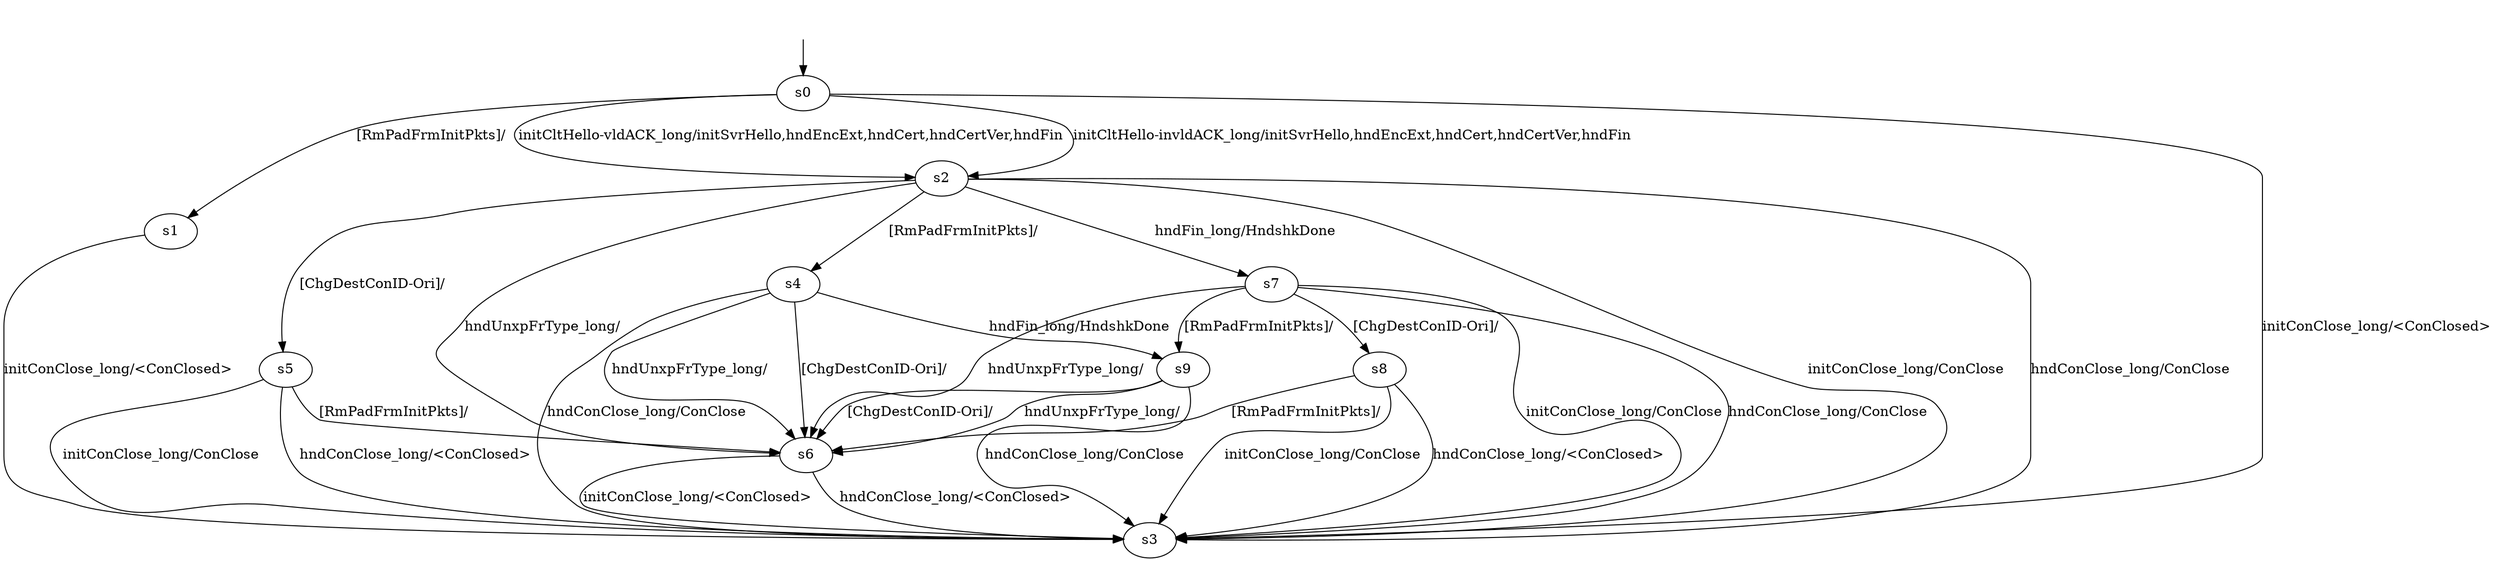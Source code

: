 digraph "../results/pquicModels/pquic-B-lCS-0/learnedModel" {
s0 [label=s0];
s1 [label=s1];
s2 [label=s2];
s3 [label=s3];
s4 [label=s4];
s5 [label=s5];
s6 [label=s6];
s7 [label=s7];
s8 [label=s8];
s9 [label=s9];
s0 -> s3  [label="initConClose_long/<ConClosed> "];
s0 -> s2  [label="initCltHello-vldACK_long/initSvrHello,hndEncExt,hndCert,hndCertVer,hndFin "];
s0 -> s2  [label="initCltHello-invldACK_long/initSvrHello,hndEncExt,hndCert,hndCertVer,hndFin "];
s0 -> s1  [label="[RmPadFrmInitPkts]/ "];
s1 -> s3  [label="initConClose_long/<ConClosed> "];
s2 -> s3  [label="initConClose_long/ConClose "];
s2 -> s7  [label="hndFin_long/HndshkDone "];
s2 -> s3  [label="hndConClose_long/ConClose "];
s2 -> s6  [label="hndUnxpFrType_long/ "];
s2 -> s5  [label="[ChgDestConID-Ori]/ "];
s2 -> s4  [label="[RmPadFrmInitPkts]/ "];
s4 -> s9  [label="hndFin_long/HndshkDone "];
s4 -> s3  [label="hndConClose_long/ConClose "];
s4 -> s6  [label="hndUnxpFrType_long/ "];
s4 -> s6  [label="[ChgDestConID-Ori]/ "];
s5 -> s3  [label="initConClose_long/ConClose "];
s5 -> s3  [label="hndConClose_long/<ConClosed> "];
s5 -> s6  [label="[RmPadFrmInitPkts]/ "];
s6 -> s3  [label="initConClose_long/<ConClosed> "];
s6 -> s3  [label="hndConClose_long/<ConClosed> "];
s7 -> s3  [label="initConClose_long/ConClose "];
s7 -> s3  [label="hndConClose_long/ConClose "];
s7 -> s6  [label="hndUnxpFrType_long/ "];
s7 -> s8  [label="[ChgDestConID-Ori]/ "];
s7 -> s9  [label="[RmPadFrmInitPkts]/ "];
s8 -> s3  [label="initConClose_long/ConClose "];
s8 -> s3  [label="hndConClose_long/<ConClosed> "];
s8 -> s6  [label="[RmPadFrmInitPkts]/ "];
s9 -> s3  [label="hndConClose_long/ConClose "];
s9 -> s6  [label="hndUnxpFrType_long/ "];
s9 -> s6  [label="[ChgDestConID-Ori]/ "];
__start0 [label="", shape=none];
__start0 -> s0  [label=""];
}
